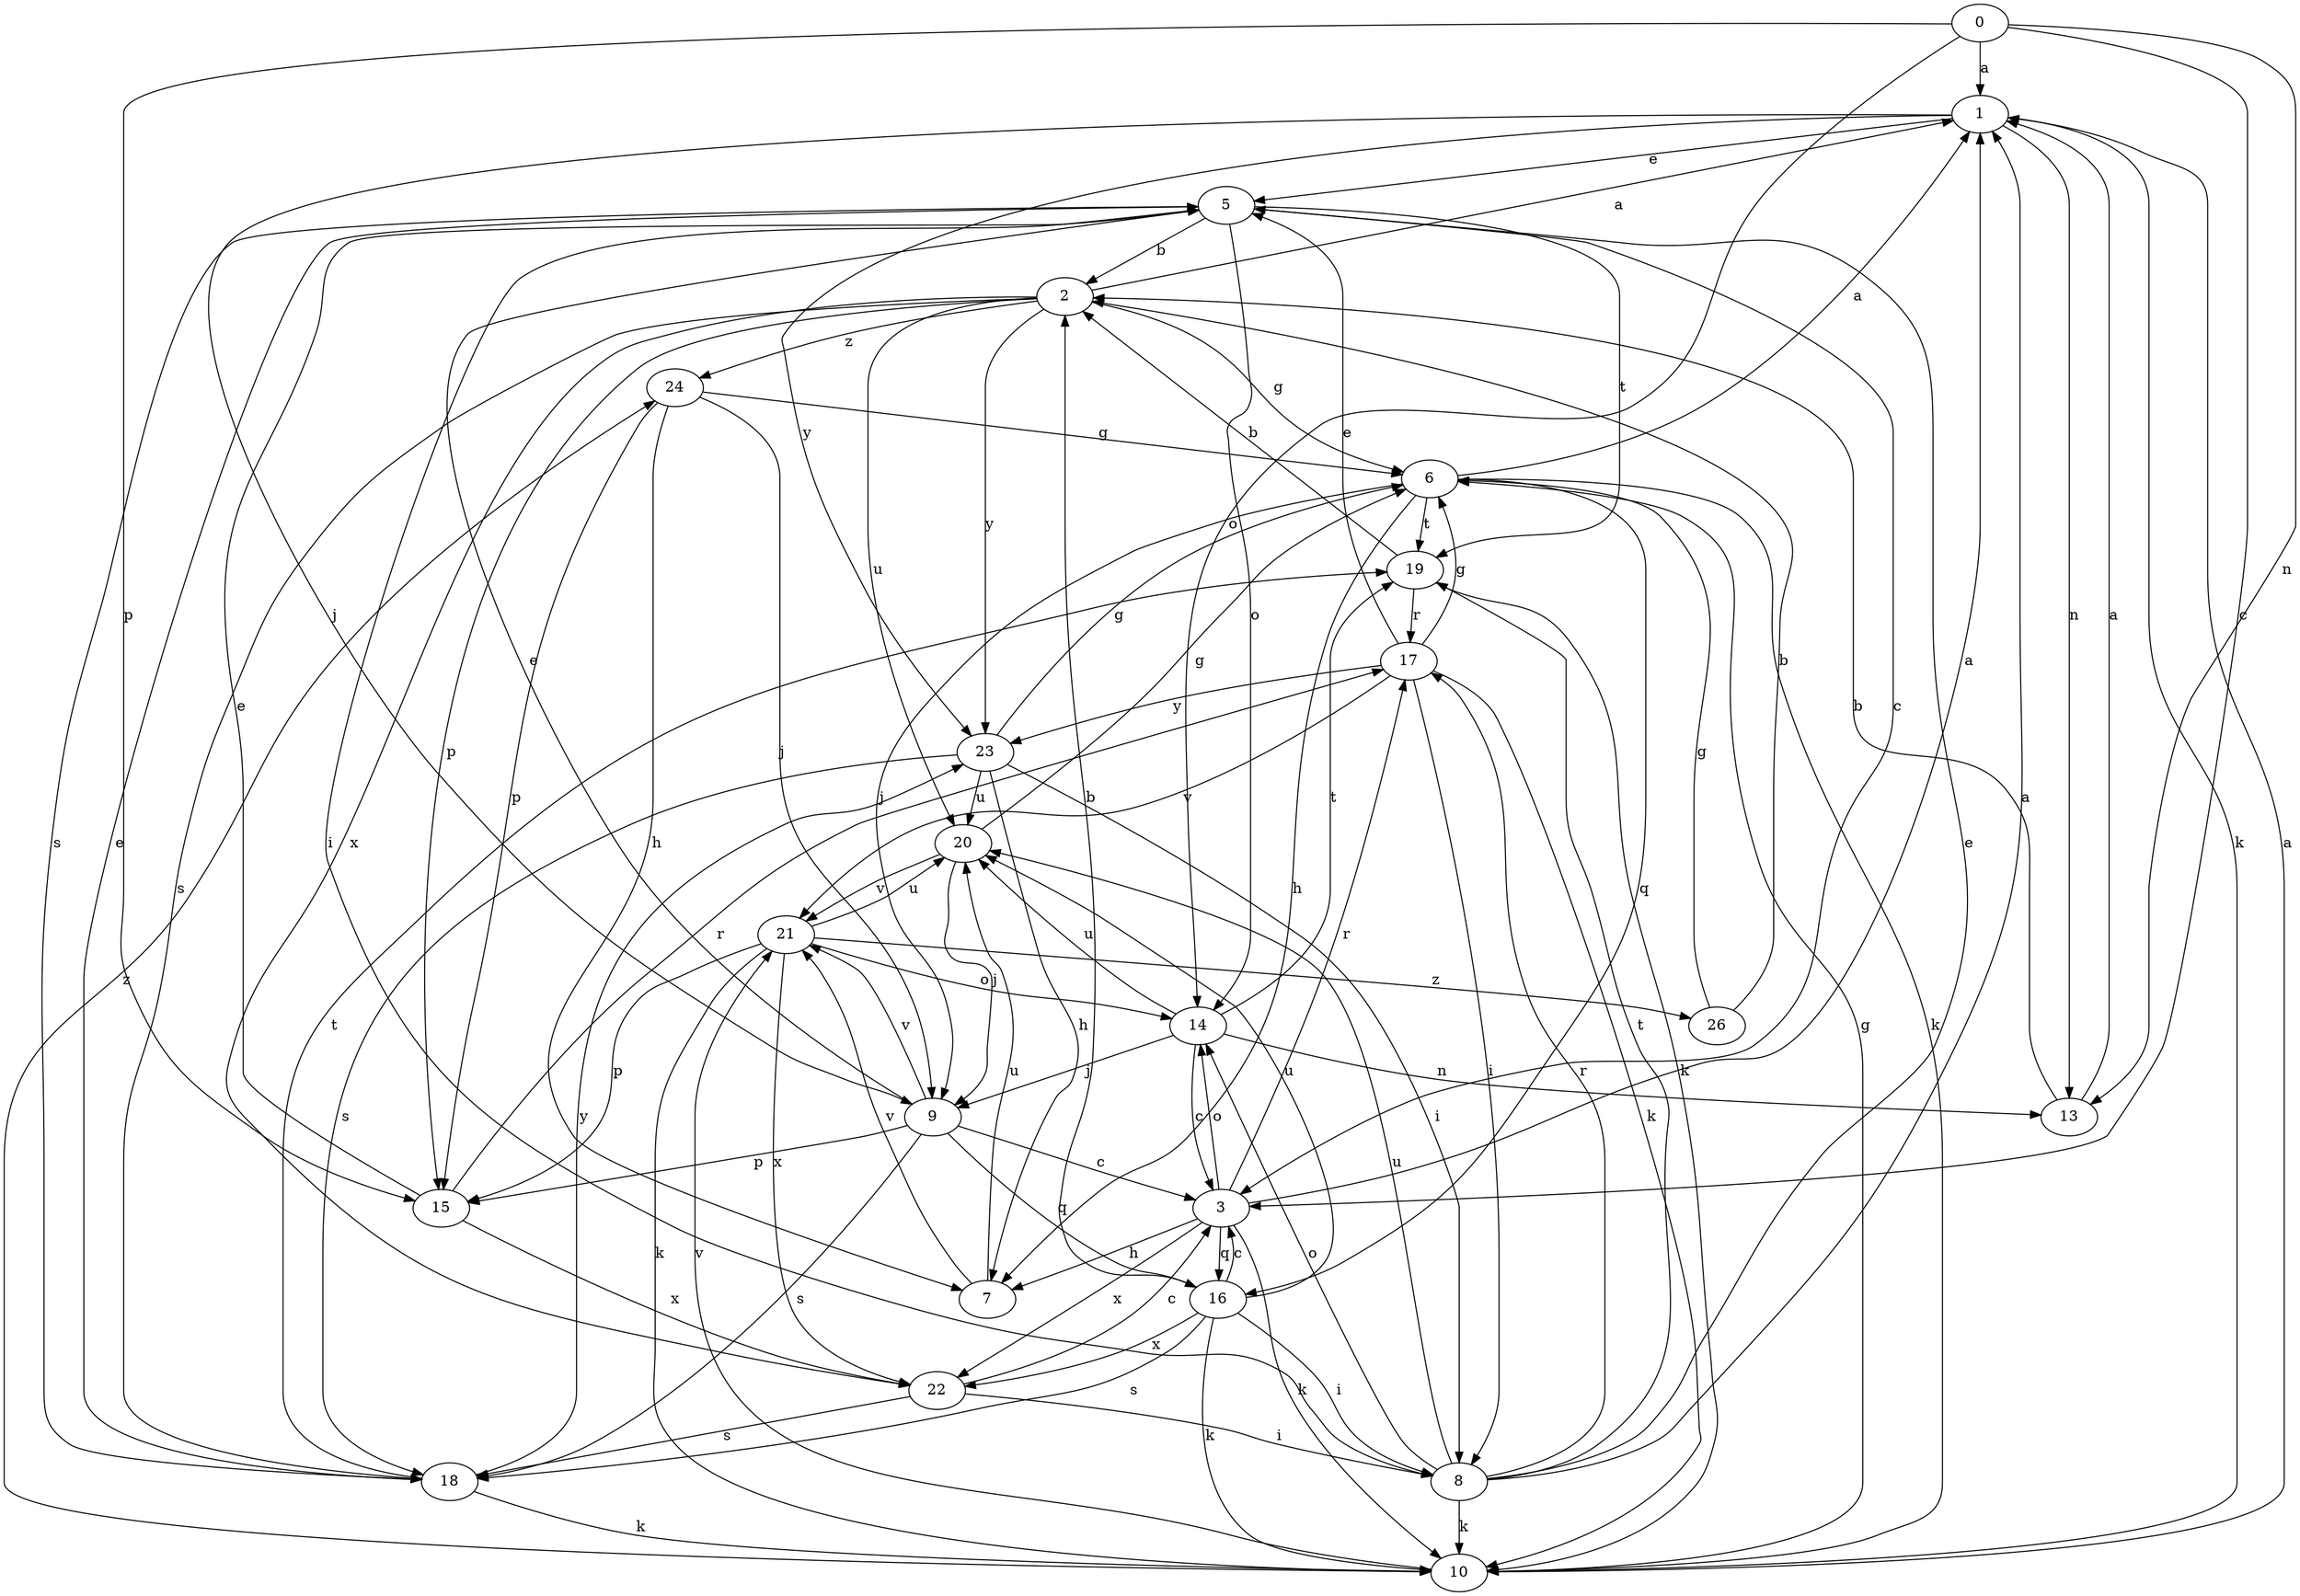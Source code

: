 strict digraph  {
1;
2;
3;
5;
6;
7;
8;
9;
10;
0;
13;
14;
15;
16;
17;
18;
19;
20;
21;
22;
23;
24;
26;
1 -> 5  [label=e];
1 -> 9  [label=j];
1 -> 10  [label=k];
1 -> 13  [label=n];
1 -> 23  [label=y];
2 -> 1  [label=a];
2 -> 6  [label=g];
2 -> 15  [label=p];
2 -> 18  [label=s];
2 -> 20  [label=u];
2 -> 22  [label=x];
2 -> 23  [label=y];
2 -> 24  [label=z];
3 -> 1  [label=a];
3 -> 7  [label=h];
3 -> 10  [label=k];
3 -> 14  [label=o];
3 -> 16  [label=q];
3 -> 17  [label=r];
3 -> 22  [label=x];
5 -> 2  [label=b];
5 -> 3  [label=c];
5 -> 8  [label=i];
5 -> 14  [label=o];
5 -> 18  [label=s];
5 -> 19  [label=t];
6 -> 1  [label=a];
6 -> 7  [label=h];
6 -> 9  [label=j];
6 -> 10  [label=k];
6 -> 16  [label=q];
6 -> 19  [label=t];
7 -> 20  [label=u];
7 -> 21  [label=v];
8 -> 1  [label=a];
8 -> 5  [label=e];
8 -> 10  [label=k];
8 -> 14  [label=o];
8 -> 17  [label=r];
8 -> 19  [label=t];
8 -> 20  [label=u];
9 -> 3  [label=c];
9 -> 5  [label=e];
9 -> 15  [label=p];
9 -> 16  [label=q];
9 -> 18  [label=s];
9 -> 21  [label=v];
10 -> 1  [label=a];
10 -> 6  [label=g];
10 -> 21  [label=v];
10 -> 24  [label=z];
0 -> 1  [label=a];
0 -> 3  [label=c];
0 -> 13  [label=n];
0 -> 14  [label=o];
0 -> 15  [label=p];
13 -> 1  [label=a];
13 -> 2  [label=b];
14 -> 3  [label=c];
14 -> 9  [label=j];
14 -> 13  [label=n];
14 -> 19  [label=t];
14 -> 20  [label=u];
15 -> 5  [label=e];
15 -> 17  [label=r];
15 -> 22  [label=x];
16 -> 2  [label=b];
16 -> 3  [label=c];
16 -> 8  [label=i];
16 -> 10  [label=k];
16 -> 18  [label=s];
16 -> 20  [label=u];
16 -> 22  [label=x];
17 -> 5  [label=e];
17 -> 6  [label=g];
17 -> 8  [label=i];
17 -> 10  [label=k];
17 -> 21  [label=v];
17 -> 23  [label=y];
18 -> 5  [label=e];
18 -> 10  [label=k];
18 -> 19  [label=t];
18 -> 23  [label=y];
19 -> 2  [label=b];
19 -> 10  [label=k];
19 -> 17  [label=r];
20 -> 6  [label=g];
20 -> 9  [label=j];
20 -> 21  [label=v];
21 -> 10  [label=k];
21 -> 14  [label=o];
21 -> 15  [label=p];
21 -> 20  [label=u];
21 -> 22  [label=x];
21 -> 26  [label=z];
22 -> 3  [label=c];
22 -> 8  [label=i];
22 -> 18  [label=s];
23 -> 6  [label=g];
23 -> 7  [label=h];
23 -> 8  [label=i];
23 -> 18  [label=s];
23 -> 20  [label=u];
24 -> 6  [label=g];
24 -> 7  [label=h];
24 -> 9  [label=j];
24 -> 15  [label=p];
26 -> 2  [label=b];
26 -> 6  [label=g];
}
